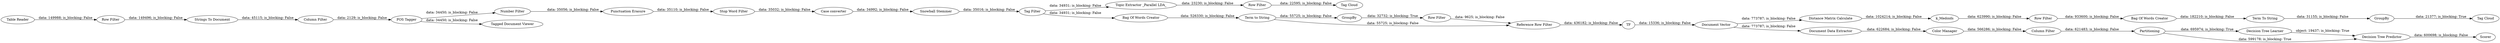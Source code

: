 digraph {
	"-6637454220205251502_123" [label="Stop Word Filter"]
	"-6637454220205251502_20" [label="Row Filter"]
	"-6637454220205251502_107" [label=GroupBy]
	"-6637454220205251502_122" [label="Document Vector"]
	"-6637454220205251502_114" [label="Tag Filter"]
	"-6637454220205251502_108" [label="Row Filter"]
	"-6637454220205251502_133" [label="Term To String"]
	"-6637454220205251502_95" [label="Column Filter"]
	"-6637454220205251502_116" [label="Number Filter"]
	"-6637454220205251502_125" [label="Table Reader"]
	"-6637454220205251502_126" [label="Tagged Document Viewer"]
	"-6637454220205251502_132" [label="Bag Of Words Creator"]
	"-6637454220205251502_130" [label=k_Medoids]
	"-6637454220205251502_117" [label="Decision Tree Learner"]
	"-6637454220205251502_135" [label="Tag Cloud"]
	"-6637454220205251502_113" [label="Snowball Stemmer"]
	"-6637454220205251502_112" [label="Case converter"]
	"-6637454220205251502_134" [label=GroupBy]
	"-6637454220205251502_115" [label="Punctuation Erasure"]
	"-6637454220205251502_127" [label="Distance Matrix Calculate"]
	"-6637454220205251502_109" [label="Reference Row Filter"]
	"-6637454220205251502_138" [label="Tag Cloud"]
	"-6637454220205251502_119" [label="Strings To Document"]
	"-6637454220205251502_136" [label="Topic Extractor _Parallel LDA_"]
	"-6637454220205251502_120" [label="POS Tagger"]
	"-6637454220205251502_22" [label="Column Filter"]
	"-6637454220205251502_106" [label="Term to String"]
	"-6637454220205251502_124" [label=Scorer]
	"-6637454220205251502_131" [label="Row Filter"]
	"-6637454220205251502_16" [label=TF]
	"-6637454220205251502_118" [label="Document Data Extractor"]
	"-6637454220205251502_110" [label="Decision Tree Predictor"]
	"-6637454220205251502_121" [label="Bag Of Words Creator"]
	"-6637454220205251502_21" [label="Color Manager"]
	"-6637454220205251502_58" [label=Partitioning]
	"-6637454220205251502_137" [label="Row Filter"]
	"-6637454220205251502_119" -> "-6637454220205251502_22" [label="data: 45115; is_blocking: False"]
	"-6637454220205251502_58" -> "-6637454220205251502_117" [label="data: 695974; is_blocking: True"]
	"-6637454220205251502_130" -> "-6637454220205251502_131" [label="data: 623990; is_blocking: False"]
	"-6637454220205251502_22" -> "-6637454220205251502_120" [label="data: 2129; is_blocking: False"]
	"-6637454220205251502_132" -> "-6637454220205251502_133" [label="data: 182210; is_blocking: False"]
	"-6637454220205251502_118" -> "-6637454220205251502_21" [label="data: 622684; is_blocking: False"]
	"-6637454220205251502_125" -> "-6637454220205251502_20" [label="data: 149988; is_blocking: False"]
	"-6637454220205251502_136" -> "-6637454220205251502_137" [label="data: 23230; is_blocking: False"]
	"-6637454220205251502_134" -> "-6637454220205251502_135" [label="data: 21377; is_blocking: True"]
	"-6637454220205251502_117" -> "-6637454220205251502_110" [label="object: 19437; is_blocking: True"]
	"-6637454220205251502_110" -> "-6637454220205251502_124" [label="data: 600698; is_blocking: False"]
	"-6637454220205251502_116" -> "-6637454220205251502_115" [label="data: 35056; is_blocking: False"]
	"-6637454220205251502_16" -> "-6637454220205251502_122" [label="data: 15336; is_blocking: False"]
	"-6637454220205251502_21" -> "-6637454220205251502_95" [label="data: 566286; is_blocking: False"]
	"-6637454220205251502_131" -> "-6637454220205251502_132" [label="data: 933600; is_blocking: False"]
	"-6637454220205251502_120" -> "-6637454220205251502_126" [label="data: 34450; is_blocking: False"]
	"-6637454220205251502_107" -> "-6637454220205251502_108" [label="data: 32732; is_blocking: True"]
	"-6637454220205251502_112" -> "-6637454220205251502_113" [label="data: 34992; is_blocking: False"]
	"-6637454220205251502_106" -> "-6637454220205251502_107" [label="data: 55725; is_blocking: False"]
	"-6637454220205251502_108" -> "-6637454220205251502_109" [label="data: 9625; is_blocking: False"]
	"-6637454220205251502_127" -> "-6637454220205251502_130" [label="data: 1024214; is_blocking: False"]
	"-6637454220205251502_109" -> "-6637454220205251502_16" [label="data: 436182; is_blocking: False"]
	"-6637454220205251502_115" -> "-6637454220205251502_123" [label="data: 35110; is_blocking: False"]
	"-6637454220205251502_106" -> "-6637454220205251502_109" [label="data: 55725; is_blocking: False"]
	"-6637454220205251502_58" -> "-6637454220205251502_110" [label="data: 599178; is_blocking: True"]
	"-6637454220205251502_120" -> "-6637454220205251502_116" [label="data: 34450; is_blocking: False"]
	"-6637454220205251502_121" -> "-6637454220205251502_106" [label="data: 526330; is_blocking: False"]
	"-6637454220205251502_114" -> "-6637454220205251502_121" [label="data: 34931; is_blocking: False"]
	"-6637454220205251502_133" -> "-6637454220205251502_134" [label="data: 31155; is_blocking: False"]
	"-6637454220205251502_123" -> "-6637454220205251502_112" [label="data: 35032; is_blocking: False"]
	"-6637454220205251502_20" -> "-6637454220205251502_119" [label="data: 149496; is_blocking: False"]
	"-6637454220205251502_122" -> "-6637454220205251502_118" [label="data: 773787; is_blocking: False"]
	"-6637454220205251502_114" -> "-6637454220205251502_136" [label="data: 34931; is_blocking: False"]
	"-6637454220205251502_113" -> "-6637454220205251502_114" [label="data: 35016; is_blocking: False"]
	"-6637454220205251502_95" -> "-6637454220205251502_58" [label="data: 621483; is_blocking: False"]
	"-6637454220205251502_122" -> "-6637454220205251502_127" [label="data: 773787; is_blocking: False"]
	"-6637454220205251502_137" -> "-6637454220205251502_138" [label="data: 22595; is_blocking: False"]
	rankdir=LR
}
